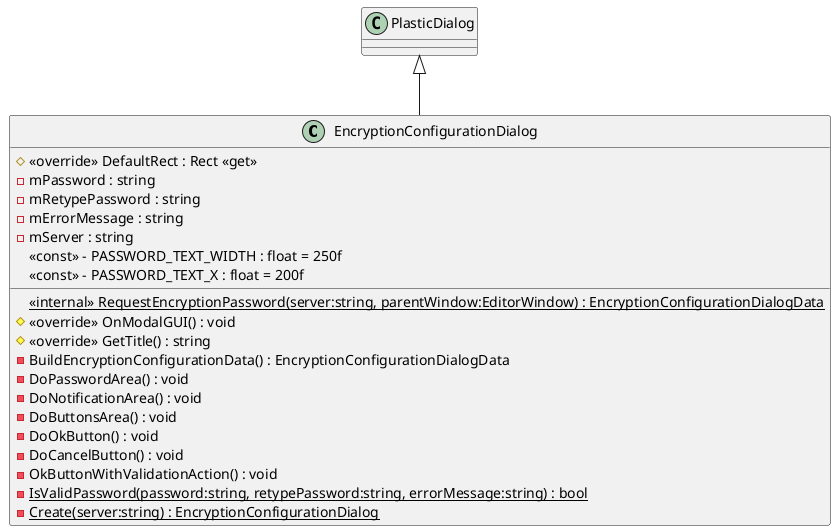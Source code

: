 @startuml
class EncryptionConfigurationDialog {
    # <<override>> DefaultRect : Rect <<get>>
    <<internal>> {static} RequestEncryptionPassword(server:string, parentWindow:EditorWindow) : EncryptionConfigurationDialogData
    # <<override>> OnModalGUI() : void
    # <<override>> GetTitle() : string
    - BuildEncryptionConfigurationData() : EncryptionConfigurationDialogData
    - DoPasswordArea() : void
    - DoNotificationArea() : void
    - DoButtonsArea() : void
    - DoOkButton() : void
    - DoCancelButton() : void
    - OkButtonWithValidationAction() : void
    {static} - IsValidPassword(password:string, retypePassword:string, errorMessage:string) : bool
    {static} - Create(server:string) : EncryptionConfigurationDialog
    - mPassword : string
    - mRetypePassword : string
    - mErrorMessage : string
    - mServer : string
    <<const>> - PASSWORD_TEXT_WIDTH : float = 250f
    <<const>> - PASSWORD_TEXT_X : float = 200f
}
PlasticDialog <|-- EncryptionConfigurationDialog
@enduml
